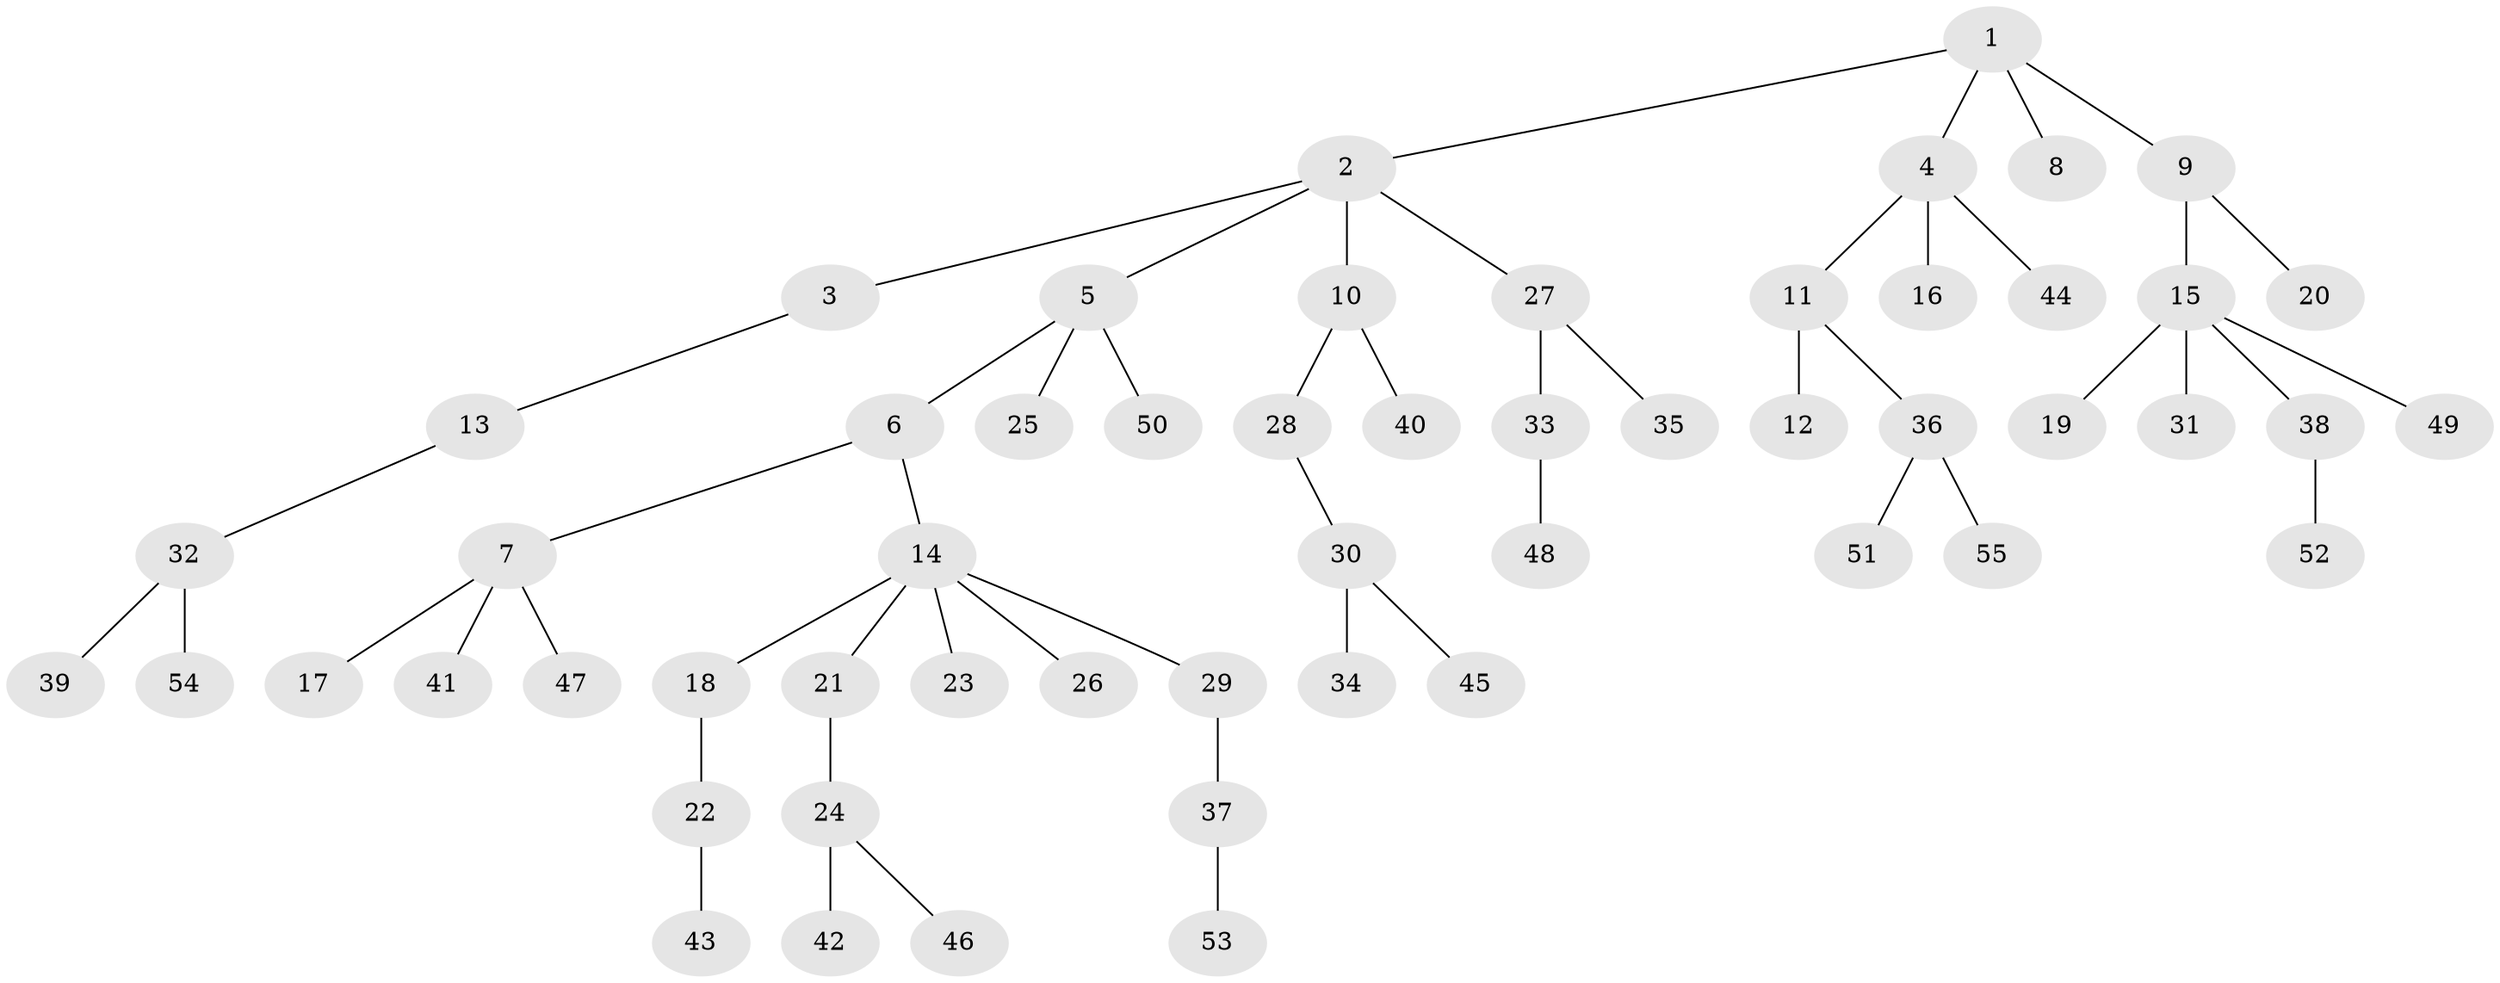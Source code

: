 // Generated by graph-tools (version 1.1) at 2025/15/03/09/25 04:15:40]
// undirected, 55 vertices, 54 edges
graph export_dot {
graph [start="1"]
  node [color=gray90,style=filled];
  1;
  2;
  3;
  4;
  5;
  6;
  7;
  8;
  9;
  10;
  11;
  12;
  13;
  14;
  15;
  16;
  17;
  18;
  19;
  20;
  21;
  22;
  23;
  24;
  25;
  26;
  27;
  28;
  29;
  30;
  31;
  32;
  33;
  34;
  35;
  36;
  37;
  38;
  39;
  40;
  41;
  42;
  43;
  44;
  45;
  46;
  47;
  48;
  49;
  50;
  51;
  52;
  53;
  54;
  55;
  1 -- 2;
  1 -- 4;
  1 -- 8;
  1 -- 9;
  2 -- 3;
  2 -- 5;
  2 -- 10;
  2 -- 27;
  3 -- 13;
  4 -- 11;
  4 -- 16;
  4 -- 44;
  5 -- 6;
  5 -- 25;
  5 -- 50;
  6 -- 7;
  6 -- 14;
  7 -- 17;
  7 -- 41;
  7 -- 47;
  9 -- 15;
  9 -- 20;
  10 -- 28;
  10 -- 40;
  11 -- 12;
  11 -- 36;
  13 -- 32;
  14 -- 18;
  14 -- 21;
  14 -- 23;
  14 -- 26;
  14 -- 29;
  15 -- 19;
  15 -- 31;
  15 -- 38;
  15 -- 49;
  18 -- 22;
  21 -- 24;
  22 -- 43;
  24 -- 42;
  24 -- 46;
  27 -- 33;
  27 -- 35;
  28 -- 30;
  29 -- 37;
  30 -- 34;
  30 -- 45;
  32 -- 39;
  32 -- 54;
  33 -- 48;
  36 -- 51;
  36 -- 55;
  37 -- 53;
  38 -- 52;
}

